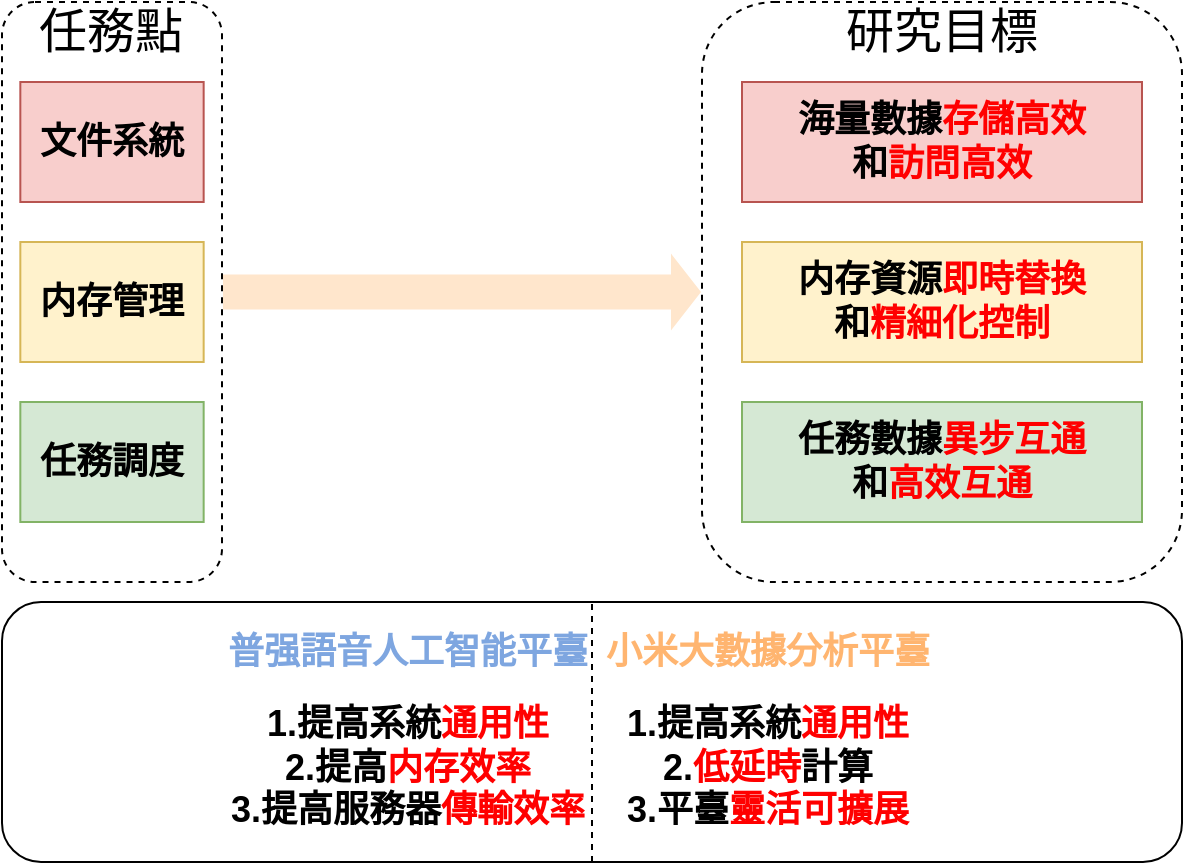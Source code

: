 <mxfile version="21.3.0" type="github">
  <diagram name="第 1 页" id="VOPKgNMRvSXte2pSWkVX">
    <mxGraphModel dx="736" dy="453" grid="1" gridSize="10" guides="1" tooltips="1" connect="1" arrows="1" fold="1" page="1" pageScale="1" pageWidth="827" pageHeight="1169" math="0" shadow="0">
      <root>
        <mxCell id="0" />
        <mxCell id="1" parent="0" />
        <mxCell id="uBuLERP5Y8FP9kmEtXCN-1" value="" style="group" vertex="1" connectable="0" parent="1">
          <mxGeometry x="90" y="470" width="110" height="290" as="geometry" />
        </mxCell>
        <mxCell id="YM-pc2uRU4Drdpsct8SV-23" value="" style="rounded=1;whiteSpace=wrap;html=1;dashed=1;" parent="uBuLERP5Y8FP9kmEtXCN-1" vertex="1">
          <mxGeometry width="110" height="290" as="geometry" />
        </mxCell>
        <mxCell id="YM-pc2uRU4Drdpsct8SV-24" value="&lt;font style=&quot;font-size: 24px;&quot;&gt;任務點&lt;/font&gt;" style="text;html=1;strokeColor=none;fillColor=none;align=center;verticalAlign=middle;whiteSpace=wrap;rounded=0;" parent="uBuLERP5Y8FP9kmEtXCN-1" vertex="1">
          <mxGeometry x="14.47" width="81.05" height="30" as="geometry" />
        </mxCell>
        <mxCell id="YM-pc2uRU4Drdpsct8SV-25" value="&lt;font style=&quot;font-size: 18px;&quot;&gt;&lt;b&gt;文件系統&lt;/b&gt;&lt;/font&gt;" style="rounded=0;whiteSpace=wrap;html=1;fillColor=#f8cecc;strokeColor=#b85450;" parent="uBuLERP5Y8FP9kmEtXCN-1" vertex="1">
          <mxGeometry x="9.167" y="40" width="91.667" height="60" as="geometry" />
        </mxCell>
        <mxCell id="YM-pc2uRU4Drdpsct8SV-26" value="&lt;span style=&quot;font-size: 18px;&quot;&gt;&lt;b&gt;内存管理&lt;/b&gt;&lt;/span&gt;" style="rounded=0;whiteSpace=wrap;html=1;fillColor=#fff2cc;strokeColor=#d6b656;" parent="uBuLERP5Y8FP9kmEtXCN-1" vertex="1">
          <mxGeometry x="9.167" y="120" width="91.667" height="60" as="geometry" />
        </mxCell>
        <mxCell id="YM-pc2uRU4Drdpsct8SV-27" value="&lt;font style=&quot;font-size: 18px;&quot;&gt;&lt;b&gt;任務調度&lt;/b&gt;&lt;/font&gt;" style="rounded=0;whiteSpace=wrap;html=1;fillColor=#d5e8d4;strokeColor=#82b366;" parent="uBuLERP5Y8FP9kmEtXCN-1" vertex="1">
          <mxGeometry x="9.167" y="200" width="91.667" height="60" as="geometry" />
        </mxCell>
        <mxCell id="uBuLERP5Y8FP9kmEtXCN-2" value="" style="group;rounded=1;" vertex="1" connectable="0" parent="1">
          <mxGeometry x="440" y="470" width="240" height="290" as="geometry" />
        </mxCell>
        <mxCell id="YM-pc2uRU4Drdpsct8SV-30" value="" style="rounded=1;whiteSpace=wrap;html=1;fillColor=#FFFFFF;dashed=1;" parent="uBuLERP5Y8FP9kmEtXCN-2" vertex="1">
          <mxGeometry width="240" height="290" as="geometry" />
        </mxCell>
        <mxCell id="YM-pc2uRU4Drdpsct8SV-31" value="&lt;span style=&quot;font-size: 24px;&quot;&gt;研究目標&lt;/span&gt;" style="text;html=1;strokeColor=none;fillColor=none;align=center;verticalAlign=middle;whiteSpace=wrap;rounded=0;" parent="uBuLERP5Y8FP9kmEtXCN-2" vertex="1">
          <mxGeometry x="70" width="100" height="30" as="geometry" />
        </mxCell>
        <mxCell id="YM-pc2uRU4Drdpsct8SV-32" value="&lt;font style=&quot;font-size: 18px;&quot;&gt;&lt;b style=&quot;border-color: var(--border-color);&quot;&gt;海量數據&lt;/b&gt;&lt;b&gt;&lt;font color=&quot;#ff0000&quot;&gt;存儲高效&lt;/font&gt;&lt;br&gt;和&lt;font color=&quot;#ff0000&quot;&gt;訪問高效&lt;/font&gt;&lt;/b&gt;&lt;/font&gt;" style="rounded=0;whiteSpace=wrap;html=1;fillColor=#f8cecc;strokeColor=#b85450;" parent="uBuLERP5Y8FP9kmEtXCN-2" vertex="1">
          <mxGeometry x="20" y="40" width="200" height="60" as="geometry" />
        </mxCell>
        <mxCell id="YM-pc2uRU4Drdpsct8SV-33" value="&lt;font style=&quot;font-size: 18px;&quot;&gt;&lt;b style=&quot;border-color: var(--border-color);&quot;&gt;&lt;b style=&quot;border-color: var(--border-color);&quot;&gt;内存資源&lt;/b&gt;&lt;font color=&quot;#ff0000&quot;&gt;即時替換&lt;/font&gt;&lt;br&gt;&lt;/b&gt;&lt;b&gt;和&lt;font color=&quot;#ff0000&quot;&gt;精細化控制&lt;/font&gt;&lt;br&gt;&lt;/b&gt;&lt;/font&gt;" style="rounded=0;whiteSpace=wrap;html=1;fillColor=#fff2cc;strokeColor=#d6b656;" parent="uBuLERP5Y8FP9kmEtXCN-2" vertex="1">
          <mxGeometry x="20" y="120" width="200" height="60" as="geometry" />
        </mxCell>
        <mxCell id="YM-pc2uRU4Drdpsct8SV-34" value="&lt;font style=&quot;font-size: 18px;&quot;&gt;&lt;b&gt;任務數據&lt;font color=&quot;#ff0000&quot;&gt;異步互通&lt;/font&gt;&lt;br&gt;和&lt;font color=&quot;#ff0000&quot;&gt;高效互通&lt;/font&gt;&lt;/b&gt;&lt;/font&gt;" style="rounded=0;whiteSpace=wrap;html=1;fillColor=#d5e8d4;strokeColor=#82b366;" parent="uBuLERP5Y8FP9kmEtXCN-2" vertex="1">
          <mxGeometry x="20" y="200" width="200" height="60" as="geometry" />
        </mxCell>
        <mxCell id="uBuLERP5Y8FP9kmEtXCN-8" value="" style="shape=flexArrow;endArrow=classic;html=1;rounded=0;width=17.391;endSize=4.67;fillColor=#ffe6cc;strokeColor=none;entryX=0;entryY=0.5;entryDx=0;entryDy=0;" edge="1" parent="1" source="YM-pc2uRU4Drdpsct8SV-23" target="YM-pc2uRU4Drdpsct8SV-30">
          <mxGeometry width="50" height="50" relative="1" as="geometry">
            <mxPoint x="210" y="620" as="sourcePoint" />
            <mxPoint x="320" y="620" as="targetPoint" />
          </mxGeometry>
        </mxCell>
        <mxCell id="uBuLERP5Y8FP9kmEtXCN-9" value="" style="rounded=1;whiteSpace=wrap;html=1;" vertex="1" parent="1">
          <mxGeometry x="90" y="770" width="590" height="130" as="geometry" />
        </mxCell>
        <mxCell id="uBuLERP5Y8FP9kmEtXCN-12" value="" style="endArrow=none;html=1;rounded=0;entryX=0.5;entryY=0;entryDx=0;entryDy=0;exitX=0.5;exitY=1;exitDx=0;exitDy=0;dashed=1;" edge="1" parent="1" source="uBuLERP5Y8FP9kmEtXCN-9" target="uBuLERP5Y8FP9kmEtXCN-9">
          <mxGeometry width="50" height="50" relative="1" as="geometry">
            <mxPoint x="330" y="880" as="sourcePoint" />
            <mxPoint x="380" y="830" as="targetPoint" />
          </mxGeometry>
        </mxCell>
        <mxCell id="uBuLERP5Y8FP9kmEtXCN-14" value="&lt;font style=&quot;&quot;&gt;&lt;b style=&quot;&quot;&gt;&lt;font style=&quot;font-size: 18px;&quot; color=&quot;#7ea6e0&quot;&gt;普强語音人工智能平臺&lt;br&gt;&lt;/font&gt;&lt;/b&gt;&lt;br&gt;&lt;b&gt;&lt;span style=&quot;font-size: 18px;&quot;&gt;1.提高系統&lt;font color=&quot;#ff0000&quot;&gt;通用性&lt;/font&gt;&lt;/span&gt;&lt;br&gt;&lt;span style=&quot;font-size: 18px;&quot;&gt;2.提高&lt;font color=&quot;#ff0000&quot;&gt;内存效率&lt;/font&gt;&lt;/span&gt;&lt;br&gt;&lt;span style=&quot;font-size: 18px;&quot;&gt;3.提高服務器&lt;font color=&quot;#ff0000&quot;&gt;傳輸效率&lt;/font&gt;&lt;/span&gt;&lt;/b&gt;&lt;/font&gt;" style="text;html=1;strokeColor=none;fillColor=none;align=center;verticalAlign=middle;whiteSpace=wrap;rounded=0;" vertex="1" parent="1">
          <mxGeometry x="200" y="770" width="186" height="130" as="geometry" />
        </mxCell>
        <mxCell id="uBuLERP5Y8FP9kmEtXCN-15" value="&lt;font style=&quot;&quot;&gt;&lt;b style=&quot;&quot;&gt;&lt;font style=&quot;&quot; color=&quot;#ffb570&quot;&gt;&lt;font style=&quot;font-size: 18px;&quot;&gt;小米大數據分析平臺&lt;/font&gt;&lt;br&gt;&lt;/font&gt;&lt;/b&gt;&lt;br&gt;&lt;b&gt;&lt;span style=&quot;font-size: 18px;&quot;&gt;1.提高系統&lt;font color=&quot;#ff0000&quot;&gt;通用性&lt;/font&gt;&lt;/span&gt;&lt;br&gt;&lt;span style=&quot;font-size: 18px;&quot;&gt;2.&lt;font color=&quot;#ff0000&quot;&gt;低延時&lt;/font&gt;計算&lt;/span&gt;&lt;br&gt;&lt;span style=&quot;font-size: 18px;&quot;&gt;3.平臺&lt;font color=&quot;#ff0000&quot;&gt;靈活可擴展&lt;/font&gt;&lt;/span&gt;&lt;/b&gt;&lt;br&gt;&lt;/font&gt;" style="text;html=1;strokeColor=none;fillColor=none;align=center;verticalAlign=middle;whiteSpace=wrap;rounded=0;" vertex="1" parent="1">
          <mxGeometry x="386" y="770" width="174" height="130" as="geometry" />
        </mxCell>
      </root>
    </mxGraphModel>
  </diagram>
</mxfile>
